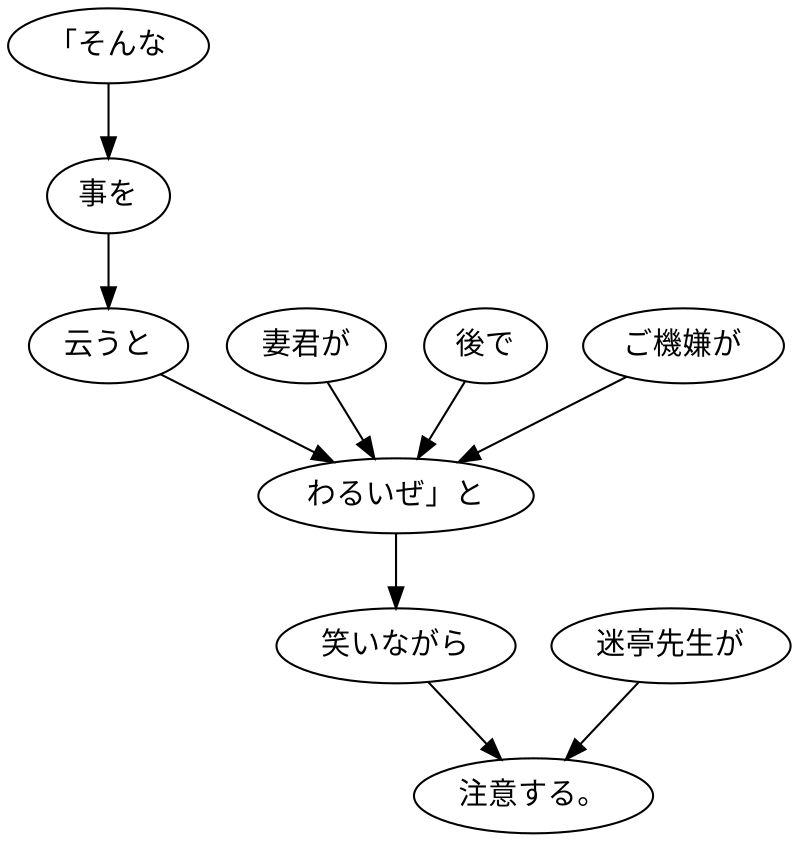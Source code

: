 digraph graph7854 {
	node0 [label="「そんな"];
	node1 [label="事を"];
	node2 [label="云うと"];
	node3 [label="妻君が"];
	node4 [label="後で"];
	node5 [label="ご機嫌が"];
	node6 [label="わるいぜ」と"];
	node7 [label="笑いながら"];
	node8 [label="迷亭先生が"];
	node9 [label="注意する。"];
	node0 -> node1;
	node1 -> node2;
	node2 -> node6;
	node3 -> node6;
	node4 -> node6;
	node5 -> node6;
	node6 -> node7;
	node7 -> node9;
	node8 -> node9;
}
